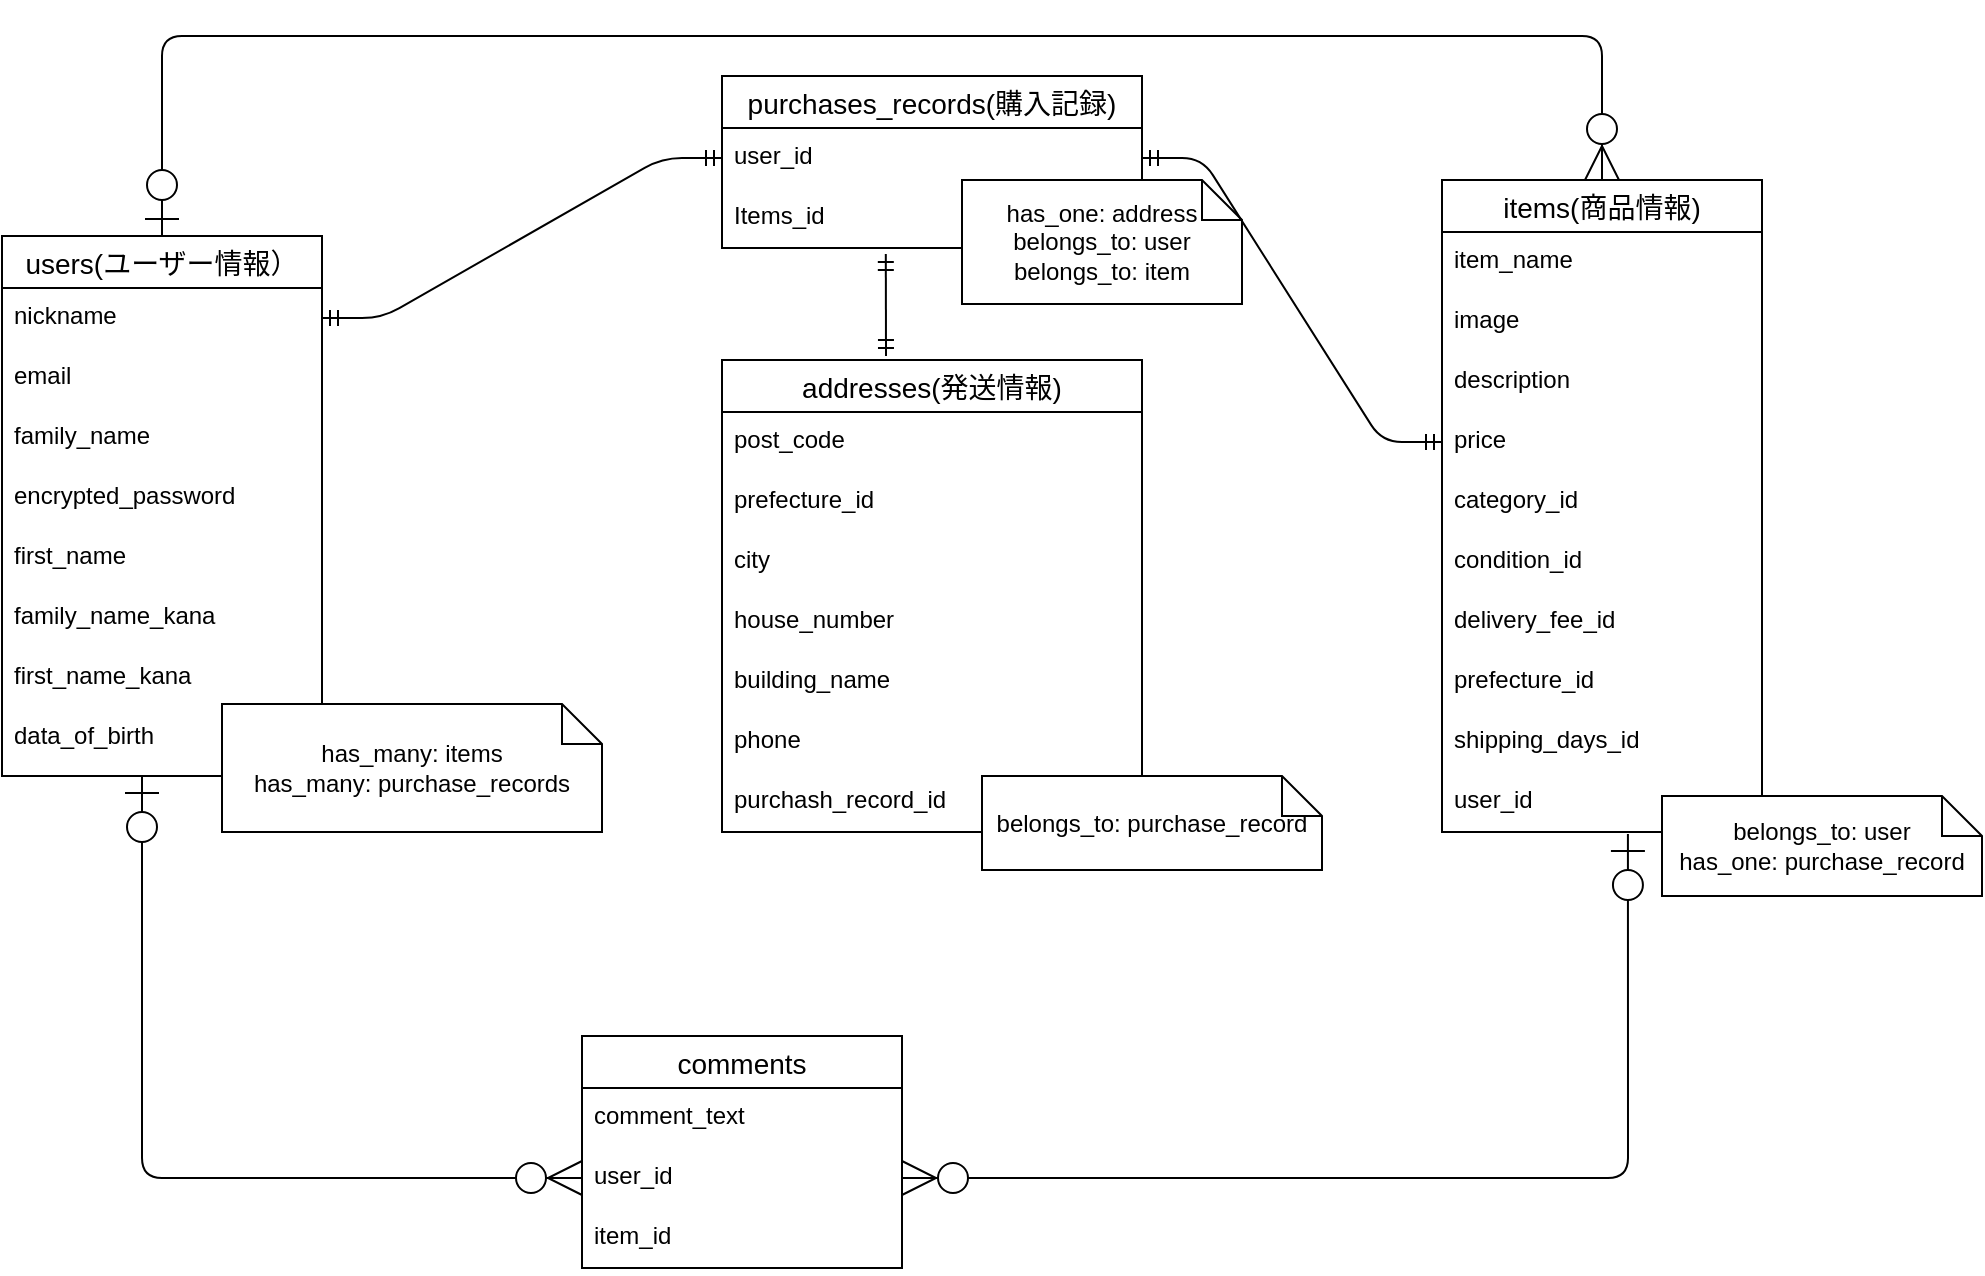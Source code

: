 <mxfile>
    <diagram id="UsFEDCfRNy4zQHfbOZY-" name="ページ1">
        <mxGraphModel dx="552" dy="1689" grid="1" gridSize="10" guides="1" tooltips="1" connect="1" arrows="1" fold="1" page="1" pageScale="1" pageWidth="827" pageHeight="1169" math="0" shadow="0">
            <root>
                <mxCell id="0"/>
                <mxCell id="1" parent="0"/>
                <mxCell id="3" value="users(ユーザー情報）" style="swimlane;fontStyle=0;childLayout=stackLayout;horizontal=1;startSize=26;horizontalStack=0;resizeParent=1;resizeParentMax=0;resizeLast=0;collapsible=1;marginBottom=0;align=center;fontSize=14;" parent="1" vertex="1">
                    <mxGeometry x="10" y="110" width="160" height="270" as="geometry">
                        <mxRectangle x="90" y="160" width="50" height="26" as="alternateBounds"/>
                    </mxGeometry>
                </mxCell>
                <mxCell id="19" value="nickname" style="text;strokeColor=none;fillColor=none;spacingLeft=4;spacingRight=4;overflow=hidden;rotatable=0;points=[[0,0.5],[1,0.5]];portConstraint=eastwest;fontSize=12;" parent="3" vertex="1">
                    <mxGeometry y="26" width="160" height="30" as="geometry"/>
                </mxCell>
                <mxCell id="18" value="email" style="text;strokeColor=none;fillColor=none;spacingLeft=4;spacingRight=4;overflow=hidden;rotatable=0;points=[[0,0.5],[1,0.5]];portConstraint=eastwest;fontSize=12;" parent="3" vertex="1">
                    <mxGeometry y="56" width="160" height="30" as="geometry"/>
                </mxCell>
                <mxCell id="4" value="family_name" style="text;strokeColor=none;fillColor=none;spacingLeft=4;spacingRight=4;overflow=hidden;rotatable=0;points=[[0,0.5],[1,0.5]];portConstraint=eastwest;fontSize=12;" parent="3" vertex="1">
                    <mxGeometry y="86" width="160" height="30" as="geometry"/>
                </mxCell>
                <mxCell id="5" value="encrypted_password" style="text;strokeColor=none;fillColor=none;spacingLeft=4;spacingRight=4;overflow=hidden;rotatable=0;points=[[0,0.5],[1,0.5]];portConstraint=eastwest;fontSize=12;" parent="3" vertex="1">
                    <mxGeometry y="116" width="160" height="30" as="geometry"/>
                </mxCell>
                <mxCell id="46" value="first_name" style="text;strokeColor=none;fillColor=none;spacingLeft=4;spacingRight=4;overflow=hidden;rotatable=0;points=[[0,0.5],[1,0.5]];portConstraint=eastwest;fontSize=12;" parent="3" vertex="1">
                    <mxGeometry y="146" width="160" height="30" as="geometry"/>
                </mxCell>
                <mxCell id="47" value="family_name_kana" style="text;strokeColor=none;fillColor=none;spacingLeft=4;spacingRight=4;overflow=hidden;rotatable=0;points=[[0,0.5],[1,0.5]];portConstraint=eastwest;fontSize=12;" parent="3" vertex="1">
                    <mxGeometry y="176" width="160" height="30" as="geometry"/>
                </mxCell>
                <mxCell id="48" value="first_name_kana" style="text;strokeColor=none;fillColor=none;spacingLeft=4;spacingRight=4;overflow=hidden;rotatable=0;points=[[0,0.5],[1,0.5]];portConstraint=eastwest;fontSize=12;" parent="3" vertex="1">
                    <mxGeometry y="206" width="160" height="30" as="geometry"/>
                </mxCell>
                <mxCell id="6" value="data_of_birth" style="text;strokeColor=none;fillColor=none;spacingLeft=4;spacingRight=4;overflow=hidden;rotatable=0;points=[[0,0.5],[1,0.5]];portConstraint=eastwest;fontSize=12;" parent="3" vertex="1">
                    <mxGeometry y="236" width="160" height="34" as="geometry"/>
                </mxCell>
                <mxCell id="20" value="items(商品情報)" style="swimlane;fontStyle=0;childLayout=stackLayout;horizontal=1;startSize=26;horizontalStack=0;resizeParent=1;resizeParentMax=0;resizeLast=0;collapsible=1;marginBottom=0;align=center;fontSize=14;" parent="1" vertex="1">
                    <mxGeometry x="730" y="82" width="160" height="326" as="geometry"/>
                </mxCell>
                <mxCell id="21" value="item_name" style="text;strokeColor=none;fillColor=none;spacingLeft=4;spacingRight=4;overflow=hidden;rotatable=0;points=[[0,0.5],[1,0.5]];portConstraint=eastwest;fontSize=12;" parent="20" vertex="1">
                    <mxGeometry y="26" width="160" height="30" as="geometry"/>
                </mxCell>
                <mxCell id="22" value="image" style="text;strokeColor=none;fillColor=none;spacingLeft=4;spacingRight=4;overflow=hidden;rotatable=0;points=[[0,0.5],[1,0.5]];portConstraint=eastwest;fontSize=12;" parent="20" vertex="1">
                    <mxGeometry y="56" width="160" height="30" as="geometry"/>
                </mxCell>
                <mxCell id="30" value="description" style="text;strokeColor=none;fillColor=none;spacingLeft=4;spacingRight=4;overflow=hidden;rotatable=0;points=[[0,0.5],[1,0.5]];portConstraint=eastwest;fontSize=12;" parent="20" vertex="1">
                    <mxGeometry y="86" width="160" height="30" as="geometry"/>
                </mxCell>
                <mxCell id="23" value="price" style="text;strokeColor=none;fillColor=none;spacingLeft=4;spacingRight=4;overflow=hidden;rotatable=0;points=[[0,0.5],[1,0.5]];portConstraint=eastwest;fontSize=12;" parent="20" vertex="1">
                    <mxGeometry y="116" width="160" height="30" as="geometry"/>
                </mxCell>
                <mxCell id="29" value="category_id" style="text;strokeColor=none;fillColor=none;spacingLeft=4;spacingRight=4;overflow=hidden;rotatable=0;points=[[0,0.5],[1,0.5]];portConstraint=eastwest;fontSize=12;" parent="20" vertex="1">
                    <mxGeometry y="146" width="160" height="30" as="geometry"/>
                </mxCell>
                <mxCell id="27" value="condition_id" style="text;strokeColor=none;fillColor=none;spacingLeft=4;spacingRight=4;overflow=hidden;rotatable=0;points=[[0,0.5],[1,0.5]];portConstraint=eastwest;fontSize=12;" parent="20" vertex="1">
                    <mxGeometry y="176" width="160" height="30" as="geometry"/>
                </mxCell>
                <mxCell id="32" value="delivery_fee_id" style="text;strokeColor=none;fillColor=none;spacingLeft=4;spacingRight=4;overflow=hidden;rotatable=0;points=[[0,0.5],[1,0.5]];portConstraint=eastwest;fontSize=12;" parent="20" vertex="1">
                    <mxGeometry y="206" width="160" height="30" as="geometry"/>
                </mxCell>
                <mxCell id="33" value="prefecture_id" style="text;strokeColor=none;fillColor=none;spacingLeft=4;spacingRight=4;overflow=hidden;rotatable=0;points=[[0,0.5],[1,0.5]];portConstraint=eastwest;fontSize=12;" parent="20" vertex="1">
                    <mxGeometry y="236" width="160" height="30" as="geometry"/>
                </mxCell>
                <mxCell id="34" value="shipping_days_id" style="text;strokeColor=none;fillColor=none;spacingLeft=4;spacingRight=4;overflow=hidden;rotatable=0;points=[[0,0.5],[1,0.5]];portConstraint=eastwest;fontSize=12;" parent="20" vertex="1">
                    <mxGeometry y="266" width="160" height="30" as="geometry"/>
                </mxCell>
                <mxCell id="28" value="user_id" style="text;strokeColor=none;fillColor=none;spacingLeft=4;spacingRight=4;overflow=hidden;rotatable=0;points=[[0,0.5],[1,0.5]];portConstraint=eastwest;fontSize=12;" parent="20" vertex="1">
                    <mxGeometry y="296" width="160" height="30" as="geometry"/>
                </mxCell>
                <mxCell id="35" value="comments" style="swimlane;fontStyle=0;childLayout=stackLayout;horizontal=1;startSize=26;horizontalStack=0;resizeParent=1;resizeParentMax=0;resizeLast=0;collapsible=1;marginBottom=0;align=center;fontSize=14;" parent="1" vertex="1">
                    <mxGeometry x="300" y="510" width="160" height="116" as="geometry"/>
                </mxCell>
                <mxCell id="36" value="comment_text" style="text;strokeColor=none;fillColor=none;spacingLeft=4;spacingRight=4;overflow=hidden;rotatable=0;points=[[0,0.5],[1,0.5]];portConstraint=eastwest;fontSize=12;" parent="35" vertex="1">
                    <mxGeometry y="26" width="160" height="30" as="geometry"/>
                </mxCell>
                <mxCell id="37" value="user_id" style="text;strokeColor=none;fillColor=none;spacingLeft=4;spacingRight=4;overflow=hidden;rotatable=0;points=[[0,0.5],[1,0.5]];portConstraint=eastwest;fontSize=12;" parent="35" vertex="1">
                    <mxGeometry y="56" width="160" height="30" as="geometry"/>
                </mxCell>
                <mxCell id="38" value="item_id" style="text;strokeColor=none;fillColor=none;spacingLeft=4;spacingRight=4;overflow=hidden;rotatable=0;points=[[0,0.5],[1,0.5]];portConstraint=eastwest;fontSize=12;" parent="35" vertex="1">
                    <mxGeometry y="86" width="160" height="30" as="geometry"/>
                </mxCell>
                <mxCell id="42" value="" style="edgeStyle=elbowEdgeStyle;fontSize=12;html=1;endArrow=ERzeroToMany;startArrow=ERzeroToOne;strokeWidth=1;exitX=0.5;exitY=0;exitDx=0;exitDy=0;endSize=15;startSize=15;" parent="1" source="3" target="20" edge="1">
                    <mxGeometry width="100" height="100" relative="1" as="geometry">
                        <mxPoint x="270" y="190" as="sourcePoint"/>
                        <mxPoint x="400" y="190" as="targetPoint"/>
                        <Array as="points">
                            <mxPoint x="460" y="10"/>
                        </Array>
                    </mxGeometry>
                </mxCell>
                <mxCell id="43" value="" style="fontSize=12;html=1;endArrow=ERzeroToMany;startArrow=ERzeroToOne;strokeWidth=1;edgeStyle=elbowEdgeStyle;endSize=15;startSize=15;entryX=0;entryY=0.5;entryDx=0;entryDy=0;" parent="1" source="6" target="37" edge="1">
                    <mxGeometry width="100" height="100" relative="1" as="geometry">
                        <mxPoint x="70" y="430" as="sourcePoint"/>
                        <mxPoint x="250" y="578" as="targetPoint"/>
                        <Array as="points">
                            <mxPoint x="80" y="430"/>
                            <mxPoint x="170" y="338"/>
                            <mxPoint x="170" y="328"/>
                        </Array>
                    </mxGeometry>
                </mxCell>
                <mxCell id="45" value="" style="edgeStyle=elbowEdgeStyle;fontSize=12;html=1;endArrow=ERzeroToMany;startArrow=ERzeroToOne;strokeWidth=1;entryX=1;entryY=0.5;entryDx=0;entryDy=0;endSize=15;startSize=15;exitX=0.581;exitY=1.033;exitDx=0;exitDy=0;exitPerimeter=0;" parent="1" source="28" target="37" edge="1">
                    <mxGeometry width="100" height="100" relative="1" as="geometry">
                        <mxPoint x="730" y="412" as="sourcePoint"/>
                        <mxPoint x="480" y="560" as="targetPoint"/>
                        <Array as="points">
                            <mxPoint x="823" y="490"/>
                            <mxPoint x="740" y="510"/>
                        </Array>
                    </mxGeometry>
                </mxCell>
                <mxCell id="49" value="has_many: items&lt;br&gt;has_many: purchase_records" style="shape=note;size=20;whiteSpace=wrap;html=1;" parent="1" vertex="1">
                    <mxGeometry x="120" y="344" width="190" height="64" as="geometry"/>
                </mxCell>
                <mxCell id="50" value="purchases_records(購入記録)" style="swimlane;fontStyle=0;childLayout=stackLayout;horizontal=1;startSize=26;horizontalStack=0;resizeParent=1;resizeParentMax=0;resizeLast=0;collapsible=1;marginBottom=0;align=center;fontSize=14;" parent="1" vertex="1">
                    <mxGeometry x="370" y="30" width="210" height="86" as="geometry"/>
                </mxCell>
                <mxCell id="51" value="user_id" style="text;strokeColor=none;fillColor=none;spacingLeft=4;spacingRight=4;overflow=hidden;rotatable=0;points=[[0,0.5],[1,0.5]];portConstraint=eastwest;fontSize=12;" parent="50" vertex="1">
                    <mxGeometry y="26" width="210" height="30" as="geometry"/>
                </mxCell>
                <mxCell id="53" value="Items_id" style="text;strokeColor=none;fillColor=none;spacingLeft=4;spacingRight=4;overflow=hidden;rotatable=0;points=[[0,0.5],[1,0.5]];portConstraint=eastwest;fontSize=12;" parent="50" vertex="1">
                    <mxGeometry y="56" width="210" height="30" as="geometry"/>
                </mxCell>
                <mxCell id="55" value="has_one: address&lt;br&gt;belongs_to: user&lt;br&gt;belongs_to: item" style="shape=note;size=20;whiteSpace=wrap;html=1;" parent="1" vertex="1">
                    <mxGeometry x="490" y="82" width="140" height="62" as="geometry"/>
                </mxCell>
                <mxCell id="56" value="addresses(発送情報)" style="swimlane;fontStyle=0;childLayout=stackLayout;horizontal=1;startSize=26;horizontalStack=0;resizeParent=1;resizeParentMax=0;resizeLast=0;collapsible=1;marginBottom=0;align=center;fontSize=14;" parent="1" vertex="1">
                    <mxGeometry x="370" y="172" width="210" height="236" as="geometry"/>
                </mxCell>
                <mxCell id="57" value="post_code" style="text;strokeColor=none;fillColor=none;spacingLeft=4;spacingRight=4;overflow=hidden;rotatable=0;points=[[0,0.5],[1,0.5]];portConstraint=eastwest;fontSize=12;" parent="56" vertex="1">
                    <mxGeometry y="26" width="210" height="30" as="geometry"/>
                </mxCell>
                <mxCell id="58" value="prefecture_id" style="text;strokeColor=none;fillColor=none;spacingLeft=4;spacingRight=4;overflow=hidden;rotatable=0;points=[[0,0.5],[1,0.5]];portConstraint=eastwest;fontSize=12;" parent="56" vertex="1">
                    <mxGeometry y="56" width="210" height="30" as="geometry"/>
                </mxCell>
                <mxCell id="59" value="city" style="text;strokeColor=none;fillColor=none;spacingLeft=4;spacingRight=4;overflow=hidden;rotatable=0;points=[[0,0.5],[1,0.5]];portConstraint=eastwest;fontSize=12;" parent="56" vertex="1">
                    <mxGeometry y="86" width="210" height="30" as="geometry"/>
                </mxCell>
                <mxCell id="60" value="house_number" style="text;strokeColor=none;fillColor=none;spacingLeft=4;spacingRight=4;overflow=hidden;rotatable=0;points=[[0,0.5],[1,0.5]];portConstraint=eastwest;fontSize=12;" parent="56" vertex="1">
                    <mxGeometry y="116" width="210" height="30" as="geometry"/>
                </mxCell>
                <mxCell id="61" value="building_name" style="text;strokeColor=none;fillColor=none;spacingLeft=4;spacingRight=4;overflow=hidden;rotatable=0;points=[[0,0.5],[1,0.5]];portConstraint=eastwest;fontSize=12;" parent="56" vertex="1">
                    <mxGeometry y="146" width="210" height="30" as="geometry"/>
                </mxCell>
                <mxCell id="63" value="phone" style="text;strokeColor=none;fillColor=none;spacingLeft=4;spacingRight=4;overflow=hidden;rotatable=0;points=[[0,0.5],[1,0.5]];portConstraint=eastwest;fontSize=12;" parent="56" vertex="1">
                    <mxGeometry y="176" width="210" height="30" as="geometry"/>
                </mxCell>
                <mxCell id="62" value="purchash_record_id" style="text;strokeColor=none;fillColor=none;spacingLeft=4;spacingRight=4;overflow=hidden;rotatable=0;points=[[0,0.5],[1,0.5]];portConstraint=eastwest;fontSize=12;" parent="56" vertex="1">
                    <mxGeometry y="206" width="210" height="30" as="geometry"/>
                </mxCell>
                <mxCell id="65" value="belongs_to: purchase_record" style="shape=note;size=20;whiteSpace=wrap;html=1;" parent="1" vertex="1">
                    <mxGeometry x="500" y="380" width="170" height="47" as="geometry"/>
                </mxCell>
                <mxCell id="67" value="" style="edgeStyle=entityRelationEdgeStyle;fontSize=12;html=1;endArrow=ERmandOne;startArrow=ERmandOne;exitX=1;exitY=0.5;exitDx=0;exitDy=0;entryX=0;entryY=0.5;entryDx=0;entryDy=0;" parent="1" source="19" target="51" edge="1">
                    <mxGeometry width="100" height="100" relative="1" as="geometry">
                        <mxPoint x="200" y="290" as="sourcePoint"/>
                        <mxPoint x="300" y="190" as="targetPoint"/>
                    </mxGeometry>
                </mxCell>
                <mxCell id="68" value="" style="fontSize=12;html=1;endArrow=ERmandOne;startArrow=ERmandOne;entryX=0.39;entryY=1.1;entryDx=0;entryDy=0;entryPerimeter=0;" parent="1" target="53" edge="1">
                    <mxGeometry width="100" height="100" relative="1" as="geometry">
                        <mxPoint x="452" y="170" as="sourcePoint"/>
                        <mxPoint x="290" y="220" as="targetPoint"/>
                    </mxGeometry>
                </mxCell>
                <mxCell id="69" value="" style="edgeStyle=entityRelationEdgeStyle;fontSize=12;html=1;endArrow=ERmandOne;startArrow=ERmandOne;exitX=1;exitY=0.5;exitDx=0;exitDy=0;entryX=0;entryY=0.5;entryDx=0;entryDy=0;" parent="1" source="51" target="23" edge="1">
                    <mxGeometry width="100" height="100" relative="1" as="geometry">
                        <mxPoint x="610" y="130" as="sourcePoint"/>
                        <mxPoint x="710" y="30" as="targetPoint"/>
                    </mxGeometry>
                </mxCell>
                <mxCell id="70" value="belongs_to: user&lt;br&gt;has_one: purchase_record" style="shape=note;size=20;whiteSpace=wrap;html=1;" parent="1" vertex="1">
                    <mxGeometry x="840" y="390" width="160" height="50" as="geometry"/>
                </mxCell>
            </root>
        </mxGraphModel>
    </diagram>
</mxfile>